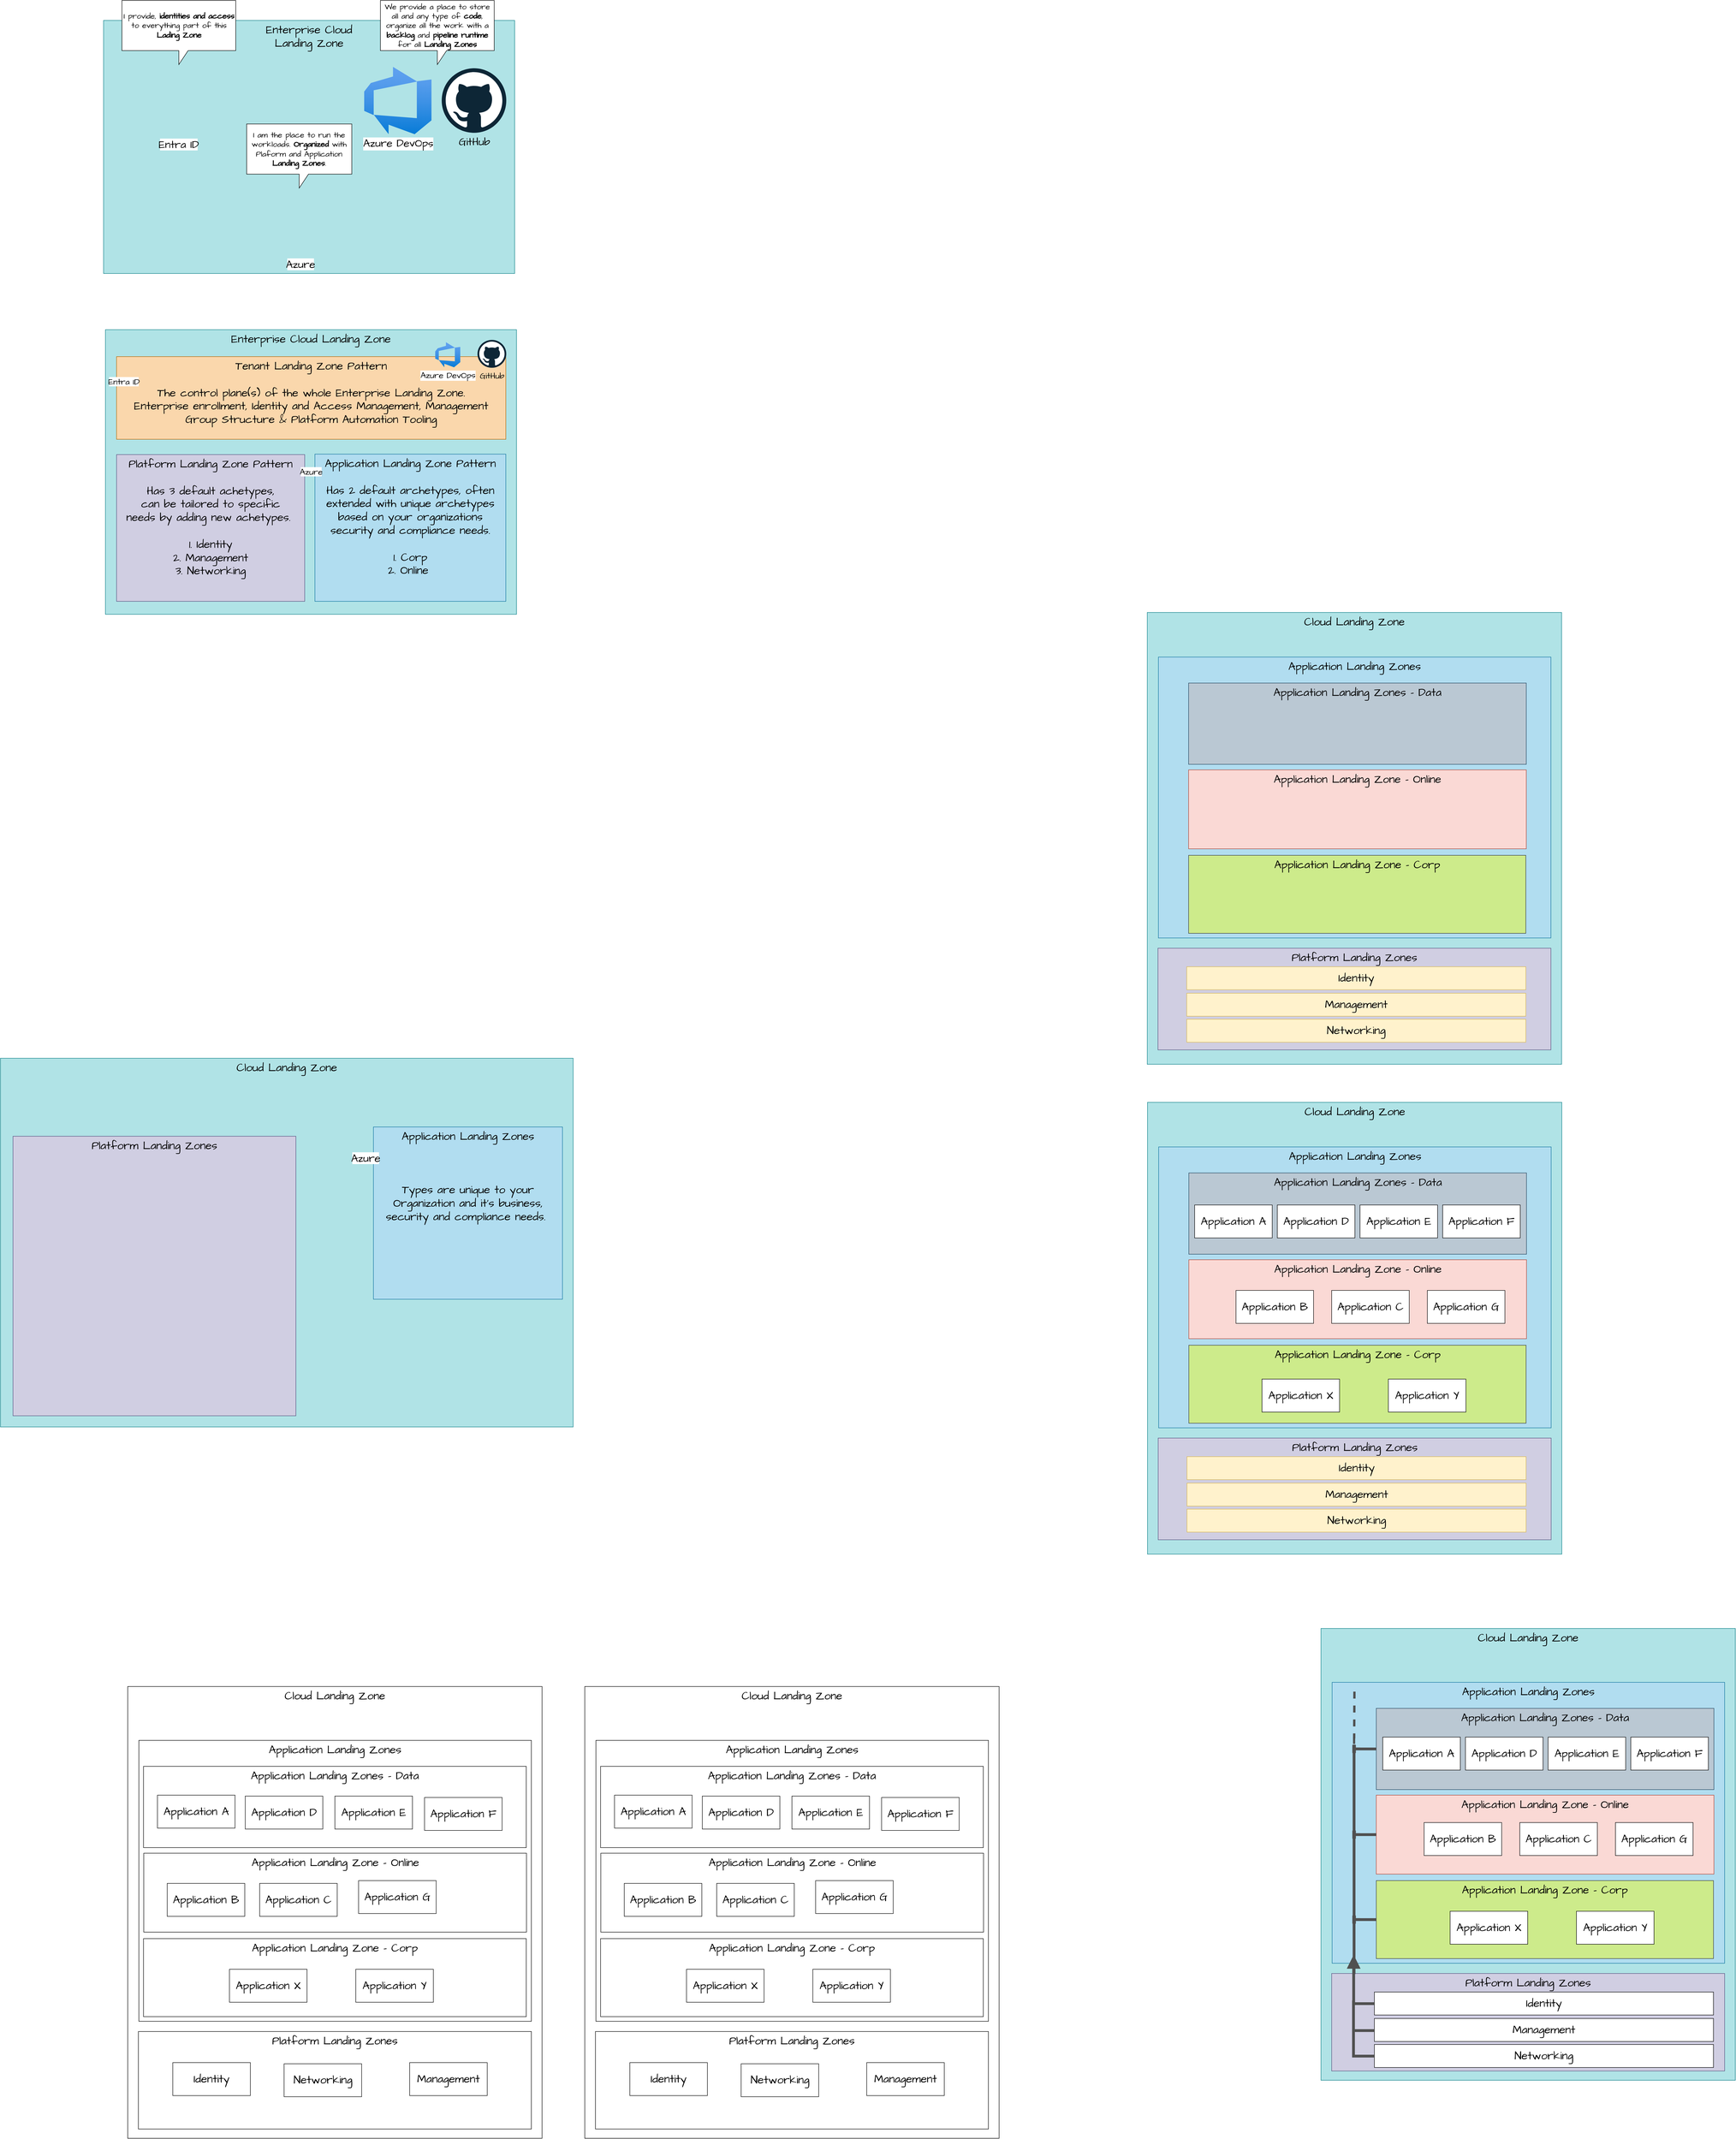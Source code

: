 <mxfile version="25.0.2">
  <diagram name="Page-1" id="07BDeaKay-RhWRJhK7al">
    <mxGraphModel dx="3326" dy="1735" grid="0" gridSize="10" guides="1" tooltips="1" connect="1" arrows="1" fold="1" page="0" pageScale="1" pageWidth="850" pageHeight="1100" math="0" shadow="0">
      <root>
        <mxCell id="0" />
        <mxCell id="1" parent="0" />
        <mxCell id="ZZ5o5wnqqSk5ztr6BBlJ-2" value="&lt;font style=&quot;font-size: 24px;&quot;&gt;Enterprise Cloud&lt;/font&gt;&lt;div&gt;&lt;font style=&quot;font-size: 24px;&quot;&gt;Landing Zone&lt;/font&gt;&lt;/div&gt;" style="rounded=0;whiteSpace=wrap;html=1;fontFamily=Architects Daughter;fontSource=https%3A%2F%2Ffonts.googleapis.com%2Fcss%3Ffamily%3DArchitects%2BDaughter;verticalAlign=top;fillColor=#b0e3e6;strokeColor=#0e8088;" parent="1" vertex="1">
          <mxGeometry x="-218" y="-181" width="885" height="545" as="geometry" />
        </mxCell>
        <mxCell id="ZZ5o5wnqqSk5ztr6BBlJ-4" value="Azure" style="shape=image;verticalLabelPosition=bottom;labelBackgroundColor=default;verticalAlign=top;aspect=fixed;imageAspect=0;image=https://swimburger.net/media/ppnn3pcl/azure.png;fontSize=23;fontFamily=Architects Daughter;fontSource=https%3A%2F%2Ffonts.googleapis.com%2Fcss%3Ffamily%3DArchitects%2BDaughter;" parent="1" vertex="1">
          <mxGeometry x="132" y="175.0" width="148.2" height="148.2" as="geometry" />
        </mxCell>
        <mxCell id="ZZ5o5wnqqSk5ztr6BBlJ-5" value="Entra ID" style="shape=image;verticalLabelPosition=bottom;labelBackgroundColor=default;verticalAlign=top;aspect=fixed;imageAspect=0;image=https://upload.wikimedia.org/wikipedia/commons/thumb/8/8c/Microsoft_Entra_ID_color_icon.svg/1200px-Microsoft_Entra_ID_color_icon.svg.png;fontSize=23;fontFamily=Architects Daughter;fontSource=https%3A%2F%2Ffonts.googleapis.com%2Fcss%3Ffamily%3DArchitects%2BDaughter;" parent="1" vertex="1">
          <mxGeometry x="-129" y="-81" width="146" height="146" as="geometry" />
        </mxCell>
        <mxCell id="ZZ5o5wnqqSk5ztr6BBlJ-6" value="&lt;font style=&quot;font-size: 23px;&quot;&gt;Azure DevOps&lt;/font&gt;" style="image;aspect=fixed;html=1;points=[];align=center;fontSize=12;image=img/lib/azure2/devops/Azure_DevOps.svg;fontFamily=Architects Daughter;fontSource=https%3A%2F%2Ffonts.googleapis.com%2Fcss%3Ffamily%3DArchitects%2BDaughter;" parent="1" vertex="1">
          <mxGeometry x="343" y="-81" width="145" height="145" as="geometry" />
        </mxCell>
        <mxCell id="ZZ5o5wnqqSk5ztr6BBlJ-7" value="&lt;font style=&quot;font-size: 23px;&quot;&gt;GitHub&lt;/font&gt;" style="dashed=0;outlineConnect=0;html=1;align=center;labelPosition=center;verticalLabelPosition=bottom;verticalAlign=top;shape=mxgraph.weblogos.github;fontFamily=Architects Daughter;fontSource=https%3A%2F%2Ffonts.googleapis.com%2Fcss%3Ffamily%3DArchitects%2BDaughter;" parent="1" vertex="1">
          <mxGeometry x="510" y="-78" width="139" height="139" as="geometry" />
        </mxCell>
        <mxCell id="ZZ5o5wnqqSk5ztr6BBlJ-8" value="&lt;font style=&quot;font-size: 17px;&quot;&gt;I am the place to run the workloads. &lt;b&gt;Organized &lt;/b&gt;with Plaform and Application &lt;b&gt;Landing Zones&lt;/b&gt;.&lt;/font&gt;" style="shape=callout;whiteSpace=wrap;html=1;perimeter=calloutPerimeter;fontFamily=Architects Daughter;fontSource=https%3A%2F%2Ffonts.googleapis.com%2Fcss%3Ffamily%3DArchitects%2BDaughter;" parent="1" vertex="1">
          <mxGeometry x="90" y="42" width="226.4" height="138" as="geometry" />
        </mxCell>
        <mxCell id="ZZ5o5wnqqSk5ztr6BBlJ-9" value="&lt;font style=&quot;font-size: 17px;&quot;&gt;We provide a place to store all and any type of &lt;b&gt;code&lt;/b&gt;, organize all the work with a &lt;b&gt;backlog &lt;/b&gt;and &lt;b&gt;pipeline runtime&lt;/b&gt; for all &lt;b&gt;Landing Zones&lt;/b&gt;&lt;/font&gt;" style="shape=callout;whiteSpace=wrap;html=1;perimeter=calloutPerimeter;fontFamily=Architects Daughter;fontSource=https%3A%2F%2Ffonts.googleapis.com%2Fcss%3Ffamily%3DArchitects%2BDaughter;" parent="1" vertex="1">
          <mxGeometry x="378" y="-224" width="245" height="138" as="geometry" />
        </mxCell>
        <mxCell id="ZZ5o5wnqqSk5ztr6BBlJ-10" value="&lt;font style=&quot;font-size: 17px;&quot;&gt;I provide, &lt;b&gt;identities and access&lt;/b&gt; to everything part of this &lt;b&gt;Lading Zone&lt;/b&gt;&lt;/font&gt;" style="shape=callout;whiteSpace=wrap;html=1;perimeter=calloutPerimeter;fontFamily=Architects Daughter;fontSource=https%3A%2F%2Ffonts.googleapis.com%2Fcss%3Ffamily%3DArchitects%2BDaughter;" parent="1" vertex="1">
          <mxGeometry x="-178.5" y="-224" width="245" height="138" as="geometry" />
        </mxCell>
        <mxCell id="ZZ5o5wnqqSk5ztr6BBlJ-11" value="&lt;font style=&quot;font-size: 24px;&quot;&gt;Enterprise Cloud&amp;nbsp;&lt;/font&gt;&lt;span style=&quot;font-size: 24px; background-color: initial;&quot;&gt;Landing Zone&lt;/span&gt;" style="rounded=0;whiteSpace=wrap;html=1;fontFamily=Architects Daughter;fontSource=https%3A%2F%2Ffonts.googleapis.com%2Fcss%3Ffamily%3DArchitects%2BDaughter;verticalAlign=top;fillColor=#b0e3e6;strokeColor=#0e8088;" parent="1" vertex="1">
          <mxGeometry x="-214" y="485" width="885" height="613" as="geometry" />
        </mxCell>
        <mxCell id="ZZ5o5wnqqSk5ztr6BBlJ-19" value="&lt;font style=&quot;font-size: 24px;&quot;&gt;Platform Landing Zone Pattern&lt;br&gt;&lt;/font&gt;&lt;div&gt;&lt;font style=&quot;font-size: 24px;&quot;&gt;&lt;br&gt;&lt;/font&gt;&lt;/div&gt;&lt;div&gt;&lt;font style=&quot;font-size: 24px;&quot;&gt;Has 3 default achetypes,&lt;/font&gt;&lt;/div&gt;&lt;div&gt;&lt;font style=&quot;font-size: 24px;&quot;&gt;can be tailored&amp;nbsp;&lt;/font&gt;&lt;font style=&quot;background-color: initial; font-size: 24px;&quot;&gt;to&amp;nbsp;&lt;/font&gt;&lt;span style=&quot;background-color: initial; font-size: 24px;&quot;&gt;specific needs&amp;nbsp;&lt;/span&gt;&lt;span style=&quot;font-size: 24px; background-color: initial;&quot;&gt;by adding new&amp;nbsp;&lt;/span&gt;&lt;span style=&quot;font-size: 24px; background-color: initial;&quot;&gt;achetypes&lt;/span&gt;&lt;span style=&quot;background-color: initial; font-size: 24px;&quot;&gt;.&amp;nbsp;&lt;/span&gt;&lt;/div&gt;&lt;div&gt;&lt;font style=&quot;font-size: 24px;&quot;&gt;&lt;br&gt;&lt;/font&gt;&lt;/div&gt;&lt;div&gt;&lt;span style=&quot;background-color: initial; font-size: 24px; text-align: left;&quot;&gt;1. Identity&lt;/span&gt;&lt;/div&gt;&lt;div&gt;&lt;span style=&quot;background-color: initial; font-size: 24px; text-align: left;&quot;&gt;2. Management&lt;/span&gt;&lt;/div&gt;&lt;div&gt;&lt;span style=&quot;background-color: initial; font-size: 24px; text-align: left;&quot;&gt;3. Networking&lt;/span&gt;&lt;/div&gt;" style="rounded=0;whiteSpace=wrap;html=1;fontFamily=Architects Daughter;fontSource=https%3A%2F%2Ffonts.googleapis.com%2Fcss%3Ffamily%3DArchitects%2BDaughter;verticalAlign=top;fillColor=#d0cee2;strokeColor=#56517e;" parent="1" vertex="1">
          <mxGeometry x="-190" y="754" width="405" height="316" as="geometry" />
        </mxCell>
        <mxCell id="ZZ5o5wnqqSk5ztr6BBlJ-20" value="&lt;font style=&quot;font-size: 24px;&quot;&gt;Application Landing Zone Pattern&lt;br&gt;&lt;br&gt;Has 2 default archetypes, often extended with unique archetypes based on&amp;nbsp;your organizations security and compliance needs.&lt;/font&gt;&lt;div&gt;&lt;font style=&quot;font-size: 24px;&quot;&gt;&lt;br&gt;&lt;/font&gt;&lt;/div&gt;&lt;div&gt;&lt;font style=&quot;font-size: 24px;&quot;&gt;1. Corp&lt;/font&gt;&lt;/div&gt;&lt;div&gt;&lt;font style=&quot;font-size: 24px;&quot;&gt;2. Online&amp;nbsp;&lt;/font&gt;&lt;/div&gt;" style="rounded=0;whiteSpace=wrap;html=1;fontFamily=Architects Daughter;fontSource=https%3A%2F%2Ffonts.googleapis.com%2Fcss%3Ffamily%3DArchitects%2BDaughter;verticalAlign=top;fillColor=#b1ddf0;strokeColor=#10739e;" parent="1" vertex="1">
          <mxGeometry x="237" y="753" width="411" height="317" as="geometry" />
        </mxCell>
        <mxCell id="ZZ5o5wnqqSk5ztr6BBlJ-22" value="&lt;font style=&quot;font-size: 24px;&quot;&gt;Cloud Landing Zone&lt;/font&gt;" style="rounded=0;whiteSpace=wrap;html=1;fontFamily=Architects Daughter;fontSource=https%3A%2F%2Ffonts.googleapis.com%2Fcss%3Ffamily%3DArchitects%2BDaughter;verticalAlign=top;fillColor=#b0e3e6;strokeColor=#0e8088;" parent="1" vertex="1">
          <mxGeometry x="2029" y="1094" width="892" height="973" as="geometry" />
        </mxCell>
        <mxCell id="ZZ5o5wnqqSk5ztr6BBlJ-23" value="&lt;font style=&quot;font-size: 24px;&quot;&gt;Platform Landing Zones&lt;br&gt;&lt;br&gt;&lt;/font&gt;&lt;div&gt;&lt;font style=&quot;font-size: 24px;&quot;&gt;&lt;br&gt;&lt;/font&gt;&lt;/div&gt;&lt;div&gt;&lt;br&gt;&lt;/div&gt;" style="rounded=0;whiteSpace=wrap;html=1;fontFamily=Architects Daughter;fontSource=https%3A%2F%2Ffonts.googleapis.com%2Fcss%3Ffamily%3DArchitects%2BDaughter;verticalAlign=top;fillColor=#d0cee2;strokeColor=#56517e;" parent="1" vertex="1">
          <mxGeometry x="2052" y="1817" width="846" height="219" as="geometry" />
        </mxCell>
        <mxCell id="ZZ5o5wnqqSk5ztr6BBlJ-24" value="&lt;font style=&quot;font-size: 24px;&quot;&gt;Application Landing Zones&lt;br&gt;&lt;br&gt;&amp;nbsp;&lt;/font&gt;" style="rounded=0;whiteSpace=wrap;html=1;fontFamily=Architects Daughter;fontSource=https%3A%2F%2Ffonts.googleapis.com%2Fcss%3Ffamily%3DArchitects%2BDaughter;verticalAlign=top;fillColor=#b1ddf0;strokeColor=#10739e;" parent="1" vertex="1">
          <mxGeometry x="2053" y="1190" width="845" height="605" as="geometry" />
        </mxCell>
        <mxCell id="ZZ5o5wnqqSk5ztr6BBlJ-29" value="&lt;font style=&quot;font-size: 24px;&quot;&gt;Identity&lt;/font&gt;" style="rounded=0;whiteSpace=wrap;html=1;fontFamily=Architects Daughter;fontSource=https%3A%2F%2Ffonts.googleapis.com%2Fcss%3Ffamily%3DArchitects%2BDaughter;fillColor=#fff2cc;strokeColor=#d6b656;" parent="1" vertex="1">
          <mxGeometry x="2114" y="1857" width="730" height="49.5" as="geometry" />
        </mxCell>
        <mxCell id="ZZ5o5wnqqSk5ztr6BBlJ-34" value="&lt;font style=&quot;font-size: 24px;&quot;&gt;Application Landing Zones - Data&lt;br&gt;&lt;/font&gt;" style="rounded=0;whiteSpace=wrap;html=1;fontFamily=Architects Daughter;fontSource=https%3A%2F%2Ffonts.googleapis.com%2Fcss%3Ffamily%3DArchitects%2BDaughter;verticalAlign=top;fillColor=#bac8d3;strokeColor=#23445d;" parent="1" vertex="1">
          <mxGeometry x="2118" y="1246" width="727" height="175" as="geometry" />
        </mxCell>
        <mxCell id="ZZ5o5wnqqSk5ztr6BBlJ-35" value="&lt;font style=&quot;font-size: 24px;&quot;&gt;Application Landing Zone - Online&lt;br&gt;&lt;/font&gt;" style="rounded=0;whiteSpace=wrap;html=1;fontFamily=Architects Daughter;fontSource=https%3A%2F%2Ffonts.googleapis.com%2Fcss%3Ffamily%3DArchitects%2BDaughter;verticalAlign=top;fillColor=#fad9d5;strokeColor=#ae4132;" parent="1" vertex="1">
          <mxGeometry x="2118" y="1433" width="727" height="170" as="geometry" />
        </mxCell>
        <mxCell id="ZZ5o5wnqqSk5ztr6BBlJ-36" value="&lt;font style=&quot;font-size: 24px;&quot;&gt;Application Landing Zone - Corp&lt;br&gt;&lt;/font&gt;" style="rounded=0;whiteSpace=wrap;html=1;fontFamily=Architects Daughter;fontSource=https%3A%2F%2Ffonts.googleapis.com%2Fcss%3Ffamily%3DArchitects%2BDaughter;verticalAlign=top;fillColor=#cdeb8b;strokeColor=#36393d;" parent="1" vertex="1">
          <mxGeometry x="2118" y="1617" width="726" height="168" as="geometry" />
        </mxCell>
        <mxCell id="ZZ5o5wnqqSk5ztr6BBlJ-43" value="&lt;font style=&quot;font-size: 24px;&quot;&gt;Cloud Landing Zone&lt;/font&gt;" style="rounded=0;whiteSpace=wrap;html=1;fontFamily=Architects Daughter;fontSource=https%3A%2F%2Ffonts.googleapis.com%2Fcss%3Ffamily%3DArchitects%2BDaughter;verticalAlign=top;" parent="1" vertex="1">
          <mxGeometry x="818" y="3407" width="892" height="973" as="geometry" />
        </mxCell>
        <mxCell id="ZZ5o5wnqqSk5ztr6BBlJ-44" value="&lt;font style=&quot;font-size: 24px;&quot;&gt;Platform Landing Zones&lt;br&gt;&lt;br&gt;&lt;/font&gt;&lt;div&gt;&lt;font style=&quot;font-size: 24px;&quot;&gt;&lt;br&gt;&lt;/font&gt;&lt;/div&gt;&lt;div&gt;&lt;br&gt;&lt;/div&gt;" style="rounded=0;whiteSpace=wrap;html=1;fontFamily=Architects Daughter;fontSource=https%3A%2F%2Ffonts.googleapis.com%2Fcss%3Ffamily%3DArchitects%2BDaughter;verticalAlign=top;" parent="1" vertex="1">
          <mxGeometry x="841" y="4150" width="846" height="210" as="geometry" />
        </mxCell>
        <mxCell id="ZZ5o5wnqqSk5ztr6BBlJ-45" value="&lt;font style=&quot;font-size: 24px;&quot;&gt;Application Landing Zones&lt;br&gt;&lt;br&gt;&amp;nbsp;&lt;/font&gt;" style="rounded=0;whiteSpace=wrap;html=1;fontFamily=Architects Daughter;fontSource=https%3A%2F%2Ffonts.googleapis.com%2Fcss%3Ffamily%3DArchitects%2BDaughter;verticalAlign=top;" parent="1" vertex="1">
          <mxGeometry x="842" y="3523" width="845" height="605" as="geometry" />
        </mxCell>
        <mxCell id="ZZ5o5wnqqSk5ztr6BBlJ-46" value="&lt;font style=&quot;font-size: 24px;&quot;&gt;Management&lt;/font&gt;" style="rounded=0;whiteSpace=wrap;html=1;fontFamily=Architects Daughter;fontSource=https%3A%2F%2Ffonts.googleapis.com%2Fcss%3Ffamily%3DArchitects%2BDaughter;" parent="1" vertex="1">
          <mxGeometry x="1425" y="4217" width="167" height="71" as="geometry" />
        </mxCell>
        <mxCell id="ZZ5o5wnqqSk5ztr6BBlJ-47" value="&lt;font style=&quot;font-size: 24px;&quot;&gt;Identity&lt;/font&gt;" style="rounded=0;whiteSpace=wrap;html=1;fontFamily=Architects Daughter;fontSource=https%3A%2F%2Ffonts.googleapis.com%2Fcss%3Ffamily%3DArchitects%2BDaughter;" parent="1" vertex="1">
          <mxGeometry x="915" y="4217" width="167" height="71" as="geometry" />
        </mxCell>
        <mxCell id="ZZ5o5wnqqSk5ztr6BBlJ-48" value="&lt;font style=&quot;font-size: 24px;&quot;&gt;Networking&lt;/font&gt;" style="rounded=0;whiteSpace=wrap;html=1;fontFamily=Architects Daughter;fontSource=https%3A%2F%2Ffonts.googleapis.com%2Fcss%3Ffamily%3DArchitects%2BDaughter;" parent="1" vertex="1">
          <mxGeometry x="1154.6" y="4219.5" width="167" height="71" as="geometry" />
        </mxCell>
        <mxCell id="ZZ5o5wnqqSk5ztr6BBlJ-49" value="&lt;font style=&quot;font-size: 24px;&quot;&gt;Application Landing Zones - Data&lt;br&gt;&lt;/font&gt;" style="rounded=0;whiteSpace=wrap;html=1;fontFamily=Architects Daughter;fontSource=https%3A%2F%2Ffonts.googleapis.com%2Fcss%3Ffamily%3DArchitects%2BDaughter;verticalAlign=top;" parent="1" vertex="1">
          <mxGeometry x="852" y="3579" width="824" height="175" as="geometry" />
        </mxCell>
        <mxCell id="ZZ5o5wnqqSk5ztr6BBlJ-50" value="&lt;font style=&quot;font-size: 24px;&quot;&gt;Application Landing Zone - Online&lt;br&gt;&lt;/font&gt;" style="rounded=0;whiteSpace=wrap;html=1;fontFamily=Architects Daughter;fontSource=https%3A%2F%2Ffonts.googleapis.com%2Fcss%3Ffamily%3DArchitects%2BDaughter;verticalAlign=top;" parent="1" vertex="1">
          <mxGeometry x="852.5" y="3766" width="824" height="170" as="geometry" />
        </mxCell>
        <mxCell id="ZZ5o5wnqqSk5ztr6BBlJ-51" value="&lt;font style=&quot;font-size: 24px;&quot;&gt;Application Landing Zone - Corp&lt;br&gt;&lt;/font&gt;" style="rounded=0;whiteSpace=wrap;html=1;fontFamily=Architects Daughter;fontSource=https%3A%2F%2Ffonts.googleapis.com%2Fcss%3Ffamily%3DArchitects%2BDaughter;verticalAlign=top;" parent="1" vertex="1">
          <mxGeometry x="852" y="3950" width="824" height="168" as="geometry" />
        </mxCell>
        <mxCell id="ZZ5o5wnqqSk5ztr6BBlJ-52" value="&lt;font style=&quot;font-size: 24px;&quot;&gt;Application A&lt;/font&gt;" style="rounded=0;whiteSpace=wrap;html=1;fontFamily=Architects Daughter;fontSource=https%3A%2F%2Ffonts.googleapis.com%2Fcss%3Ffamily%3DArchitects%2BDaughter;" parent="1" vertex="1">
          <mxGeometry x="882" y="3641" width="167" height="71" as="geometry" />
        </mxCell>
        <mxCell id="ZZ5o5wnqqSk5ztr6BBlJ-53" value="&lt;font style=&quot;font-size: 24px;&quot;&gt;Application B&lt;/font&gt;" style="rounded=0;whiteSpace=wrap;html=1;fontFamily=Architects Daughter;fontSource=https%3A%2F%2Ffonts.googleapis.com%2Fcss%3Ffamily%3DArchitects%2BDaughter;" parent="1" vertex="1">
          <mxGeometry x="903" y="3831" width="167" height="71" as="geometry" />
        </mxCell>
        <mxCell id="ZZ5o5wnqqSk5ztr6BBlJ-54" value="&lt;font style=&quot;font-size: 24px;&quot;&gt;Application C&lt;/font&gt;" style="rounded=0;whiteSpace=wrap;html=1;fontFamily=Architects Daughter;fontSource=https%3A%2F%2Ffonts.googleapis.com%2Fcss%3Ffamily%3DArchitects%2BDaughter;" parent="1" vertex="1">
          <mxGeometry x="1102" y="3831" width="167" height="71" as="geometry" />
        </mxCell>
        <mxCell id="ZZ5o5wnqqSk5ztr6BBlJ-55" value="&lt;font style=&quot;font-size: 24px;&quot;&gt;Application D&lt;/font&gt;" style="rounded=0;whiteSpace=wrap;html=1;fontFamily=Architects Daughter;fontSource=https%3A%2F%2Ffonts.googleapis.com%2Fcss%3Ffamily%3DArchitects%2BDaughter;" parent="1" vertex="1">
          <mxGeometry x="1071" y="3643" width="167" height="71" as="geometry" />
        </mxCell>
        <mxCell id="ZZ5o5wnqqSk5ztr6BBlJ-56" value="&lt;font style=&quot;font-size: 24px;&quot;&gt;Application X&lt;/font&gt;" style="rounded=0;whiteSpace=wrap;html=1;fontFamily=Architects Daughter;fontSource=https%3A%2F%2Ffonts.googleapis.com%2Fcss%3Ffamily%3DArchitects%2BDaughter;" parent="1" vertex="1">
          <mxGeometry x="1037" y="4016" width="167" height="71" as="geometry" />
        </mxCell>
        <mxCell id="ZZ5o5wnqqSk5ztr6BBlJ-57" value="&lt;font style=&quot;font-size: 24px;&quot;&gt;Application Y&lt;/font&gt;" style="rounded=0;whiteSpace=wrap;html=1;fontFamily=Architects Daughter;fontSource=https%3A%2F%2Ffonts.googleapis.com%2Fcss%3Ffamily%3DArchitects%2BDaughter;" parent="1" vertex="1">
          <mxGeometry x="1309" y="4016" width="167" height="71" as="geometry" />
        </mxCell>
        <mxCell id="ZZ5o5wnqqSk5ztr6BBlJ-58" value="&lt;font style=&quot;font-size: 24px;&quot;&gt;Application E&lt;/font&gt;" style="rounded=0;whiteSpace=wrap;html=1;fontFamily=Architects Daughter;fontSource=https%3A%2F%2Ffonts.googleapis.com%2Fcss%3Ffamily%3DArchitects%2BDaughter;" parent="1" vertex="1">
          <mxGeometry x="1264" y="3643" width="167" height="71" as="geometry" />
        </mxCell>
        <mxCell id="ZZ5o5wnqqSk5ztr6BBlJ-59" value="&lt;font style=&quot;font-size: 24px;&quot;&gt;Application F&lt;/font&gt;" style="rounded=0;whiteSpace=wrap;html=1;fontFamily=Architects Daughter;fontSource=https%3A%2F%2Ffonts.googleapis.com%2Fcss%3Ffamily%3DArchitects%2BDaughter;" parent="1" vertex="1">
          <mxGeometry x="1457" y="3646" width="167" height="71" as="geometry" />
        </mxCell>
        <mxCell id="ZZ5o5wnqqSk5ztr6BBlJ-60" value="&lt;font style=&quot;font-size: 24px;&quot;&gt;Application G&lt;/font&gt;" style="rounded=0;whiteSpace=wrap;html=1;fontFamily=Architects Daughter;fontSource=https%3A%2F%2Ffonts.googleapis.com%2Fcss%3Ffamily%3DArchitects%2BDaughter;" parent="1" vertex="1">
          <mxGeometry x="1315" y="3825" width="167" height="71" as="geometry" />
        </mxCell>
        <mxCell id="ZZ5o5wnqqSk5ztr6BBlJ-61" value="&lt;font style=&quot;font-size: 24px;&quot;&gt;Cloud Landing Zone&lt;/font&gt;" style="rounded=0;whiteSpace=wrap;html=1;fontFamily=Architects Daughter;fontSource=https%3A%2F%2Ffonts.googleapis.com%2Fcss%3Ffamily%3DArchitects%2BDaughter;verticalAlign=top;" parent="1" vertex="1">
          <mxGeometry x="-166" y="3407" width="892" height="973" as="geometry" />
        </mxCell>
        <mxCell id="ZZ5o5wnqqSk5ztr6BBlJ-62" value="&lt;font style=&quot;font-size: 24px;&quot;&gt;Platform Landing Zones&lt;br&gt;&lt;br&gt;&lt;/font&gt;&lt;div&gt;&lt;font style=&quot;font-size: 24px;&quot;&gt;&lt;br&gt;&lt;/font&gt;&lt;/div&gt;&lt;div&gt;&lt;br&gt;&lt;/div&gt;" style="rounded=0;whiteSpace=wrap;html=1;fontFamily=Architects Daughter;fontSource=https%3A%2F%2Ffonts.googleapis.com%2Fcss%3Ffamily%3DArchitects%2BDaughter;verticalAlign=top;" parent="1" vertex="1">
          <mxGeometry x="-143" y="4150" width="846" height="210" as="geometry" />
        </mxCell>
        <mxCell id="ZZ5o5wnqqSk5ztr6BBlJ-63" value="&lt;font style=&quot;font-size: 24px;&quot;&gt;Application Landing Zones&lt;br&gt;&lt;br&gt;&amp;nbsp;&lt;/font&gt;" style="rounded=0;whiteSpace=wrap;html=1;fontFamily=Architects Daughter;fontSource=https%3A%2F%2Ffonts.googleapis.com%2Fcss%3Ffamily%3DArchitects%2BDaughter;verticalAlign=top;" parent="1" vertex="1">
          <mxGeometry x="-142" y="3523" width="845" height="605" as="geometry" />
        </mxCell>
        <mxCell id="ZZ5o5wnqqSk5ztr6BBlJ-64" value="&lt;font style=&quot;font-size: 24px;&quot;&gt;Management&lt;/font&gt;" style="rounded=0;whiteSpace=wrap;html=1;fontFamily=Architects Daughter;fontSource=https%3A%2F%2Ffonts.googleapis.com%2Fcss%3Ffamily%3DArchitects%2BDaughter;" parent="1" vertex="1">
          <mxGeometry x="441" y="4217" width="167" height="71" as="geometry" />
        </mxCell>
        <mxCell id="ZZ5o5wnqqSk5ztr6BBlJ-65" value="&lt;font style=&quot;font-size: 24px;&quot;&gt;Identity&lt;/font&gt;" style="rounded=0;whiteSpace=wrap;html=1;fontFamily=Architects Daughter;fontSource=https%3A%2F%2Ffonts.googleapis.com%2Fcss%3Ffamily%3DArchitects%2BDaughter;" parent="1" vertex="1">
          <mxGeometry x="-69" y="4217" width="167" height="71" as="geometry" />
        </mxCell>
        <mxCell id="ZZ5o5wnqqSk5ztr6BBlJ-66" value="&lt;font style=&quot;font-size: 24px;&quot;&gt;Networking&lt;/font&gt;" style="rounded=0;whiteSpace=wrap;html=1;fontFamily=Architects Daughter;fontSource=https%3A%2F%2Ffonts.googleapis.com%2Fcss%3Ffamily%3DArchitects%2BDaughter;" parent="1" vertex="1">
          <mxGeometry x="170.6" y="4219.5" width="167" height="71" as="geometry" />
        </mxCell>
        <mxCell id="ZZ5o5wnqqSk5ztr6BBlJ-67" value="&lt;font style=&quot;font-size: 24px;&quot;&gt;Application Landing Zones - Data&lt;br&gt;&lt;/font&gt;" style="rounded=0;whiteSpace=wrap;html=1;fontFamily=Architects Daughter;fontSource=https%3A%2F%2Ffonts.googleapis.com%2Fcss%3Ffamily%3DArchitects%2BDaughter;verticalAlign=top;" parent="1" vertex="1">
          <mxGeometry x="-132" y="3579" width="824" height="175" as="geometry" />
        </mxCell>
        <mxCell id="ZZ5o5wnqqSk5ztr6BBlJ-68" value="&lt;font style=&quot;font-size: 24px;&quot;&gt;Application Landing Zone - Online&lt;br&gt;&lt;/font&gt;" style="rounded=0;whiteSpace=wrap;html=1;fontFamily=Architects Daughter;fontSource=https%3A%2F%2Ffonts.googleapis.com%2Fcss%3Ffamily%3DArchitects%2BDaughter;verticalAlign=top;" parent="1" vertex="1">
          <mxGeometry x="-131.5" y="3766" width="824" height="170" as="geometry" />
        </mxCell>
        <mxCell id="ZZ5o5wnqqSk5ztr6BBlJ-69" value="&lt;font style=&quot;font-size: 24px;&quot;&gt;Application Landing Zone - Corp&lt;br&gt;&lt;/font&gt;" style="rounded=0;whiteSpace=wrap;html=1;fontFamily=Architects Daughter;fontSource=https%3A%2F%2Ffonts.googleapis.com%2Fcss%3Ffamily%3DArchitects%2BDaughter;verticalAlign=top;" parent="1" vertex="1">
          <mxGeometry x="-132" y="3950" width="824" height="168" as="geometry" />
        </mxCell>
        <mxCell id="ZZ5o5wnqqSk5ztr6BBlJ-70" value="&lt;font style=&quot;font-size: 24px;&quot;&gt;Application A&lt;/font&gt;" style="rounded=0;whiteSpace=wrap;html=1;fontFamily=Architects Daughter;fontSource=https%3A%2F%2Ffonts.googleapis.com%2Fcss%3Ffamily%3DArchitects%2BDaughter;" parent="1" vertex="1">
          <mxGeometry x="-102" y="3641" width="167" height="71" as="geometry" />
        </mxCell>
        <mxCell id="ZZ5o5wnqqSk5ztr6BBlJ-71" value="&lt;font style=&quot;font-size: 24px;&quot;&gt;Application B&lt;/font&gt;" style="rounded=0;whiteSpace=wrap;html=1;fontFamily=Architects Daughter;fontSource=https%3A%2F%2Ffonts.googleapis.com%2Fcss%3Ffamily%3DArchitects%2BDaughter;" parent="1" vertex="1">
          <mxGeometry x="-81" y="3831" width="167" height="71" as="geometry" />
        </mxCell>
        <mxCell id="ZZ5o5wnqqSk5ztr6BBlJ-72" value="&lt;font style=&quot;font-size: 24px;&quot;&gt;Application C&lt;/font&gt;" style="rounded=0;whiteSpace=wrap;html=1;fontFamily=Architects Daughter;fontSource=https%3A%2F%2Ffonts.googleapis.com%2Fcss%3Ffamily%3DArchitects%2BDaughter;" parent="1" vertex="1">
          <mxGeometry x="118.0" y="3831" width="167" height="71" as="geometry" />
        </mxCell>
        <mxCell id="ZZ5o5wnqqSk5ztr6BBlJ-73" value="&lt;font style=&quot;font-size: 24px;&quot;&gt;Application D&lt;/font&gt;" style="rounded=0;whiteSpace=wrap;html=1;fontFamily=Architects Daughter;fontSource=https%3A%2F%2Ffonts.googleapis.com%2Fcss%3Ffamily%3DArchitects%2BDaughter;" parent="1" vertex="1">
          <mxGeometry x="87.0" y="3643" width="167" height="71" as="geometry" />
        </mxCell>
        <mxCell id="ZZ5o5wnqqSk5ztr6BBlJ-74" value="&lt;font style=&quot;font-size: 24px;&quot;&gt;Application X&lt;/font&gt;" style="rounded=0;whiteSpace=wrap;html=1;fontFamily=Architects Daughter;fontSource=https%3A%2F%2Ffonts.googleapis.com%2Fcss%3Ffamily%3DArchitects%2BDaughter;" parent="1" vertex="1">
          <mxGeometry x="53.0" y="4016" width="167" height="71" as="geometry" />
        </mxCell>
        <mxCell id="ZZ5o5wnqqSk5ztr6BBlJ-75" value="&lt;font style=&quot;font-size: 24px;&quot;&gt;Application Y&lt;/font&gt;" style="rounded=0;whiteSpace=wrap;html=1;fontFamily=Architects Daughter;fontSource=https%3A%2F%2Ffonts.googleapis.com%2Fcss%3Ffamily%3DArchitects%2BDaughter;" parent="1" vertex="1">
          <mxGeometry x="325.0" y="4016" width="167" height="71" as="geometry" />
        </mxCell>
        <mxCell id="ZZ5o5wnqqSk5ztr6BBlJ-76" value="&lt;font style=&quot;font-size: 24px;&quot;&gt;Application E&lt;/font&gt;" style="rounded=0;whiteSpace=wrap;html=1;fontFamily=Architects Daughter;fontSource=https%3A%2F%2Ffonts.googleapis.com%2Fcss%3Ffamily%3DArchitects%2BDaughter;" parent="1" vertex="1">
          <mxGeometry x="280.0" y="3643" width="167" height="71" as="geometry" />
        </mxCell>
        <mxCell id="ZZ5o5wnqqSk5ztr6BBlJ-77" value="&lt;font style=&quot;font-size: 24px;&quot;&gt;Application F&lt;/font&gt;" style="rounded=0;whiteSpace=wrap;html=1;fontFamily=Architects Daughter;fontSource=https%3A%2F%2Ffonts.googleapis.com%2Fcss%3Ffamily%3DArchitects%2BDaughter;" parent="1" vertex="1">
          <mxGeometry x="473.0" y="3646" width="167" height="71" as="geometry" />
        </mxCell>
        <mxCell id="ZZ5o5wnqqSk5ztr6BBlJ-78" value="&lt;font style=&quot;font-size: 24px;&quot;&gt;Application G&lt;/font&gt;" style="rounded=0;whiteSpace=wrap;html=1;fontFamily=Architects Daughter;fontSource=https%3A%2F%2Ffonts.googleapis.com%2Fcss%3Ffamily%3DArchitects%2BDaughter;" parent="1" vertex="1">
          <mxGeometry x="331.0" y="3825" width="167" height="71" as="geometry" />
        </mxCell>
        <mxCell id="ZZ5o5wnqqSk5ztr6BBlJ-82" value="&lt;span style=&quot;font-size: 24px;&quot;&gt;Management&lt;/span&gt;" style="rounded=0;whiteSpace=wrap;html=1;fontFamily=Architects Daughter;fontSource=https%3A%2F%2Ffonts.googleapis.com%2Fcss%3Ffamily%3DArchitects%2BDaughter;fillColor=#fff2cc;strokeColor=#d6b656;" parent="1" vertex="1">
          <mxGeometry x="2114" y="1914" width="730" height="49.5" as="geometry" />
        </mxCell>
        <mxCell id="ZZ5o5wnqqSk5ztr6BBlJ-83" value="&lt;font style=&quot;font-size: 24px;&quot;&gt;Networking&lt;/font&gt;" style="rounded=0;whiteSpace=wrap;html=1;fontFamily=Architects Daughter;fontSource=https%3A%2F%2Ffonts.googleapis.com%2Fcss%3Ffamily%3DArchitects%2BDaughter;fillColor=#fff2cc;strokeColor=#d6b656;" parent="1" vertex="1">
          <mxGeometry x="2114" y="1970" width="730" height="49.5" as="geometry" />
        </mxCell>
        <mxCell id="ZZ5o5wnqqSk5ztr6BBlJ-165" value="&lt;font style=&quot;font-size: 24px;&quot;&gt;Cloud Landing Zone&lt;/font&gt;" style="rounded=0;whiteSpace=wrap;html=1;fontFamily=Architects Daughter;fontSource=https%3A%2F%2Ffonts.googleapis.com%2Fcss%3Ffamily%3DArchitects%2BDaughter;verticalAlign=top;fillColor=#b0e3e6;strokeColor=#0e8088;" parent="1" vertex="1">
          <mxGeometry x="2403" y="3282" width="892" height="973" as="geometry" />
        </mxCell>
        <mxCell id="ZZ5o5wnqqSk5ztr6BBlJ-166" value="&lt;font style=&quot;font-size: 24px;&quot;&gt;Platform Landing Zones&lt;br&gt;&lt;br&gt;&lt;/font&gt;&lt;div&gt;&lt;font style=&quot;font-size: 24px;&quot;&gt;&lt;br&gt;&lt;/font&gt;&lt;/div&gt;&lt;div&gt;&lt;br&gt;&lt;/div&gt;" style="rounded=0;whiteSpace=wrap;html=1;fontFamily=Architects Daughter;fontSource=https%3A%2F%2Ffonts.googleapis.com%2Fcss%3Ffamily%3DArchitects%2BDaughter;verticalAlign=top;fillColor=#d0cee2;strokeColor=#56517e;" parent="1" vertex="1">
          <mxGeometry x="2426" y="4025" width="846" height="210" as="geometry" />
        </mxCell>
        <mxCell id="ZZ5o5wnqqSk5ztr6BBlJ-167" value="&lt;font style=&quot;font-size: 24px;&quot;&gt;Application Landing Zones&lt;br&gt;&lt;br&gt;&amp;nbsp;&lt;/font&gt;" style="rounded=0;whiteSpace=wrap;html=1;fontFamily=Architects Daughter;fontSource=https%3A%2F%2Ffonts.googleapis.com%2Fcss%3Ffamily%3DArchitects%2BDaughter;verticalAlign=top;fillColor=#b1ddf0;strokeColor=#10739e;" parent="1" vertex="1">
          <mxGeometry x="2427" y="3398" width="845" height="605" as="geometry" />
        </mxCell>
        <mxCell id="ZZ5o5wnqqSk5ztr6BBlJ-168" value="&lt;font style=&quot;font-size: 24px;&quot;&gt;Identity&lt;/font&gt;" style="rounded=0;whiteSpace=wrap;html=1;fontFamily=Architects Daughter;fontSource=https%3A%2F%2Ffonts.googleapis.com%2Fcss%3Ffamily%3DArchitects%2BDaughter;" parent="1" vertex="1">
          <mxGeometry x="2518" y="4065" width="730" height="49.5" as="geometry" />
        </mxCell>
        <mxCell id="ZZ5o5wnqqSk5ztr6BBlJ-169" value="&lt;font style=&quot;font-size: 24px;&quot;&gt;Application Landing Zones - Data&lt;br&gt;&lt;/font&gt;" style="rounded=0;whiteSpace=wrap;html=1;fontFamily=Architects Daughter;fontSource=https%3A%2F%2Ffonts.googleapis.com%2Fcss%3Ffamily%3DArchitects%2BDaughter;verticalAlign=top;fillColor=#bac8d3;strokeColor=#23445d;" parent="1" vertex="1">
          <mxGeometry x="2522" y="3454" width="727" height="175" as="geometry" />
        </mxCell>
        <mxCell id="ZZ5o5wnqqSk5ztr6BBlJ-170" value="&lt;font style=&quot;font-size: 24px;&quot;&gt;Application Landing Zone - Online&lt;br&gt;&lt;/font&gt;" style="rounded=0;whiteSpace=wrap;html=1;fontFamily=Architects Daughter;fontSource=https%3A%2F%2Ffonts.googleapis.com%2Fcss%3Ffamily%3DArchitects%2BDaughter;verticalAlign=top;fillColor=#fad9d5;strokeColor=#ae4132;" parent="1" vertex="1">
          <mxGeometry x="2522" y="3641" width="727" height="170" as="geometry" />
        </mxCell>
        <mxCell id="ZZ5o5wnqqSk5ztr6BBlJ-171" value="&lt;font style=&quot;font-size: 24px;&quot;&gt;Application Landing Zone - Corp&lt;br&gt;&lt;/font&gt;" style="rounded=0;whiteSpace=wrap;html=1;fontFamily=Architects Daughter;fontSource=https%3A%2F%2Ffonts.googleapis.com%2Fcss%3Ffamily%3DArchitects%2BDaughter;verticalAlign=top;fillColor=#cdeb8b;strokeColor=#36393d;" parent="1" vertex="1">
          <mxGeometry x="2522" y="3825" width="726" height="168" as="geometry" />
        </mxCell>
        <mxCell id="ZZ5o5wnqqSk5ztr6BBlJ-172" value="&lt;font style=&quot;font-size: 24px;&quot;&gt;Application A&lt;/font&gt;" style="rounded=0;whiteSpace=wrap;html=1;fontFamily=Architects Daughter;fontSource=https%3A%2F%2Ffonts.googleapis.com%2Fcss%3Ffamily%3DArchitects%2BDaughter;" parent="1" vertex="1">
          <mxGeometry x="2536" y="3516" width="167" height="71" as="geometry" />
        </mxCell>
        <mxCell id="ZZ5o5wnqqSk5ztr6BBlJ-173" value="&lt;font style=&quot;font-size: 24px;&quot;&gt;Application B&lt;/font&gt;" style="rounded=0;whiteSpace=wrap;html=1;fontFamily=Architects Daughter;fontSource=https%3A%2F%2Ffonts.googleapis.com%2Fcss%3Ffamily%3DArchitects%2BDaughter;" parent="1" vertex="1">
          <mxGeometry x="2625" y="3700" width="167" height="71" as="geometry" />
        </mxCell>
        <mxCell id="ZZ5o5wnqqSk5ztr6BBlJ-174" value="&lt;font style=&quot;font-size: 24px;&quot;&gt;Application C&lt;/font&gt;" style="rounded=0;whiteSpace=wrap;html=1;fontFamily=Architects Daughter;fontSource=https%3A%2F%2Ffonts.googleapis.com%2Fcss%3Ffamily%3DArchitects%2BDaughter;" parent="1" vertex="1">
          <mxGeometry x="2831" y="3700" width="167" height="71" as="geometry" />
        </mxCell>
        <mxCell id="ZZ5o5wnqqSk5ztr6BBlJ-175" value="&lt;font style=&quot;font-size: 24px;&quot;&gt;Application D&lt;/font&gt;" style="rounded=0;whiteSpace=wrap;html=1;fontFamily=Architects Daughter;fontSource=https%3A%2F%2Ffonts.googleapis.com%2Fcss%3Ffamily%3DArchitects%2BDaughter;" parent="1" vertex="1">
          <mxGeometry x="2714" y="3516" width="167" height="71" as="geometry" />
        </mxCell>
        <mxCell id="ZZ5o5wnqqSk5ztr6BBlJ-176" value="&lt;font style=&quot;font-size: 24px;&quot;&gt;Application X&lt;/font&gt;" style="rounded=0;whiteSpace=wrap;html=1;fontFamily=Architects Daughter;fontSource=https%3A%2F%2Ffonts.googleapis.com%2Fcss%3Ffamily%3DArchitects%2BDaughter;" parent="1" vertex="1">
          <mxGeometry x="2681" y="3891" width="167" height="71" as="geometry" />
        </mxCell>
        <mxCell id="ZZ5o5wnqqSk5ztr6BBlJ-177" value="&lt;font style=&quot;font-size: 24px;&quot;&gt;Application Y&lt;/font&gt;" style="rounded=0;whiteSpace=wrap;html=1;fontFamily=Architects Daughter;fontSource=https%3A%2F%2Ffonts.googleapis.com%2Fcss%3Ffamily%3DArchitects%2BDaughter;" parent="1" vertex="1">
          <mxGeometry x="2953" y="3891" width="167" height="71" as="geometry" />
        </mxCell>
        <mxCell id="ZZ5o5wnqqSk5ztr6BBlJ-178" value="&lt;font style=&quot;font-size: 24px;&quot;&gt;Application E&lt;/font&gt;" style="rounded=0;whiteSpace=wrap;html=1;fontFamily=Architects Daughter;fontSource=https%3A%2F%2Ffonts.googleapis.com%2Fcss%3Ffamily%3DArchitects%2BDaughter;" parent="1" vertex="1">
          <mxGeometry x="2892" y="3516" width="167" height="71" as="geometry" />
        </mxCell>
        <mxCell id="ZZ5o5wnqqSk5ztr6BBlJ-179" value="&lt;font style=&quot;font-size: 24px;&quot;&gt;Application F&lt;/font&gt;" style="rounded=0;whiteSpace=wrap;html=1;fontFamily=Architects Daughter;fontSource=https%3A%2F%2Ffonts.googleapis.com%2Fcss%3Ffamily%3DArchitects%2BDaughter;" parent="1" vertex="1">
          <mxGeometry x="3070" y="3516" width="167" height="71" as="geometry" />
        </mxCell>
        <mxCell id="ZZ5o5wnqqSk5ztr6BBlJ-180" value="&lt;font style=&quot;font-size: 24px;&quot;&gt;Application G&lt;/font&gt;" style="rounded=0;whiteSpace=wrap;html=1;fontFamily=Architects Daughter;fontSource=https%3A%2F%2Ffonts.googleapis.com%2Fcss%3Ffamily%3DArchitects%2BDaughter;" parent="1" vertex="1">
          <mxGeometry x="3037" y="3700" width="167" height="71" as="geometry" />
        </mxCell>
        <mxCell id="ZZ5o5wnqqSk5ztr6BBlJ-181" value="" style="endArrow=none;html=1;rounded=0;fontFamily=Architects Daughter;fontSource=https%3A%2F%2Ffonts.googleapis.com%2Fcss%3Ffamily%3DArchitects%2BDaughter;fontSize=16;startSize=14;endSize=14;sourcePerimeterSpacing=8;targetPerimeterSpacing=8;entryX=0;entryY=0.5;entryDx=0;entryDy=0;exitX=0.057;exitY=0.006;exitDx=0;exitDy=0;exitPerimeter=0;edgeStyle=orthogonalEdgeStyle;strokeWidth=6;strokeColor=#505050;" parent="1" source="ZZ5o5wnqqSk5ztr6BBlJ-166" target="ZZ5o5wnqqSk5ztr6BBlJ-169" edge="1">
          <mxGeometry width="50" height="50" relative="1" as="geometry">
            <mxPoint x="2241" y="3833" as="sourcePoint" />
            <mxPoint x="2291" y="3783" as="targetPoint" />
          </mxGeometry>
        </mxCell>
        <mxCell id="ZZ5o5wnqqSk5ztr6BBlJ-182" value="" style="endArrow=none;html=1;rounded=0;fontFamily=Architects Daughter;fontSource=https%3A%2F%2Ffonts.googleapis.com%2Fcss%3Ffamily%3DArchitects%2BDaughter;fontSize=16;startSize=14;endSize=14;sourcePerimeterSpacing=8;targetPerimeterSpacing=8;entryX=0;entryY=0.5;entryDx=0;entryDy=0;exitX=0.5;exitY=0;exitDx=0;exitDy=0;exitPerimeter=0;edgeStyle=orthogonalEdgeStyle;strokeWidth=6;strokeColor=#505050;" parent="1" source="ZZ5o5wnqqSk5ztr6BBlJ-187" target="ZZ5o5wnqqSk5ztr6BBlJ-170" edge="1">
          <mxGeometry width="50" height="50" relative="1" as="geometry">
            <mxPoint x="2484" y="4033" as="sourcePoint" />
            <mxPoint x="2534" y="3552" as="targetPoint" />
          </mxGeometry>
        </mxCell>
        <mxCell id="ZZ5o5wnqqSk5ztr6BBlJ-183" value="" style="endArrow=none;html=1;rounded=0;fontFamily=Architects Daughter;fontSource=https%3A%2F%2Ffonts.googleapis.com%2Fcss%3Ffamily%3DArchitects%2BDaughter;fontSize=16;startSize=14;endSize=14;sourcePerimeterSpacing=8;targetPerimeterSpacing=8;entryX=0;entryY=0.5;entryDx=0;entryDy=0;exitX=0.5;exitY=0;exitDx=0;exitDy=0;exitPerimeter=0;edgeStyle=orthogonalEdgeStyle;strokeWidth=6;strokeColor=#505050;" parent="1" source="ZZ5o5wnqqSk5ztr6BBlJ-186" target="ZZ5o5wnqqSk5ztr6BBlJ-171" edge="1">
          <mxGeometry width="50" height="50" relative="1" as="geometry">
            <mxPoint x="2484" y="4035" as="sourcePoint" />
            <mxPoint x="2533" y="3736" as="targetPoint" />
          </mxGeometry>
        </mxCell>
        <mxCell id="ZZ5o5wnqqSk5ztr6BBlJ-184" value="&lt;span style=&quot;font-size: 24px;&quot;&gt;Management&lt;/span&gt;" style="rounded=0;whiteSpace=wrap;html=1;fontFamily=Architects Daughter;fontSource=https%3A%2F%2Ffonts.googleapis.com%2Fcss%3Ffamily%3DArchitects%2BDaughter;" parent="1" vertex="1">
          <mxGeometry x="2518" y="4122" width="730" height="49.5" as="geometry" />
        </mxCell>
        <mxCell id="ZZ5o5wnqqSk5ztr6BBlJ-185" value="&lt;font style=&quot;font-size: 24px;&quot;&gt;Networking&lt;/font&gt;" style="rounded=0;whiteSpace=wrap;html=1;fontFamily=Architects Daughter;fontSource=https%3A%2F%2Ffonts.googleapis.com%2Fcss%3Ffamily%3DArchitects%2BDaughter;" parent="1" vertex="1">
          <mxGeometry x="2518" y="4178" width="730" height="49.5" as="geometry" />
        </mxCell>
        <mxCell id="ZZ5o5wnqqSk5ztr6BBlJ-186" value="" style="sketch=0;pointerEvents=1;shadow=0;dashed=0;html=1;strokeColor=none;labelPosition=center;verticalLabelPosition=bottom;verticalAlign=top;align=center;fillColor=#505050;shape=mxgraph.mscae.intune.connector;fontFamily=Architects Daughter;fontSource=https%3A%2F%2Ffonts.googleapis.com%2Fcss%3Ffamily%3DArchitects%2BDaughter;rotation=90;" parent="1" vertex="1">
          <mxGeometry x="2454" y="3900.5" width="50" height="17" as="geometry" />
        </mxCell>
        <mxCell id="ZZ5o5wnqqSk5ztr6BBlJ-187" value="" style="sketch=0;pointerEvents=1;shadow=0;dashed=0;html=1;strokeColor=none;labelPosition=center;verticalLabelPosition=bottom;verticalAlign=top;align=center;fillColor=#505050;shape=mxgraph.mscae.intune.connector;fontFamily=Architects Daughter;fontSource=https%3A%2F%2Ffonts.googleapis.com%2Fcss%3Ffamily%3DArchitects%2BDaughter;rotation=90;" parent="1" vertex="1">
          <mxGeometry x="2454" y="3717.5" width="50" height="17" as="geometry" />
        </mxCell>
        <mxCell id="ZZ5o5wnqqSk5ztr6BBlJ-188" value="" style="sketch=0;pointerEvents=1;shadow=0;dashed=0;html=1;strokeColor=none;labelPosition=center;verticalLabelPosition=bottom;verticalAlign=top;align=center;fillColor=#505050;shape=mxgraph.mscae.intune.connector;fontFamily=Architects Daughter;fontSource=https%3A%2F%2Ffonts.googleapis.com%2Fcss%3Ffamily%3DArchitects%2BDaughter;rotation=90;" parent="1" vertex="1">
          <mxGeometry x="2454" y="3533" width="50" height="17" as="geometry" />
        </mxCell>
        <mxCell id="ZZ5o5wnqqSk5ztr6BBlJ-189" value="" style="endArrow=none;html=1;rounded=0;fontFamily=Architects Daughter;fontSource=https%3A%2F%2Ffonts.googleapis.com%2Fcss%3Ffamily%3DArchitects%2BDaughter;fontSize=16;startSize=14;endSize=14;sourcePerimeterSpacing=8;targetPerimeterSpacing=8;entryX=0.048;entryY=0.769;entryDx=0;entryDy=0;strokeWidth=5;strokeColor=#505050;entryPerimeter=0;dashed=1;" parent="1" edge="1">
          <mxGeometry width="50" height="50" relative="1" as="geometry">
            <mxPoint x="2475" y="3418" as="sourcePoint" />
            <mxPoint x="2474.427" y="3518.9" as="targetPoint" />
          </mxGeometry>
        </mxCell>
        <mxCell id="ZZ5o5wnqqSk5ztr6BBlJ-190" value="" style="endArrow=none;html=1;rounded=0;fontFamily=Architects Daughter;fontSource=https%3A%2F%2Ffonts.googleapis.com%2Fcss%3Ffamily%3DArchitects%2BDaughter;fontSize=16;startSize=14;endSize=14;sourcePerimeterSpacing=8;targetPerimeterSpacing=8;exitX=0.056;exitY=0;exitDx=0;exitDy=0;exitPerimeter=0;edgeStyle=orthogonalEdgeStyle;strokeWidth=6;strokeColor=#505050;startArrow=block;startFill=1;" parent="1" edge="1">
          <mxGeometry width="50" height="50" relative="1" as="geometry">
            <mxPoint x="2473.376" y="3985" as="sourcePoint" />
            <mxPoint x="2518" y="4090" as="targetPoint" />
            <Array as="points">
              <mxPoint x="2473" y="4090" />
              <mxPoint x="2518" y="4090" />
            </Array>
          </mxGeometry>
        </mxCell>
        <mxCell id="ZZ5o5wnqqSk5ztr6BBlJ-191" value="" style="endArrow=none;html=1;rounded=0;fontFamily=Architects Daughter;fontSource=https%3A%2F%2Ffonts.googleapis.com%2Fcss%3Ffamily%3DArchitects%2BDaughter;fontSize=16;startSize=14;endSize=14;sourcePerimeterSpacing=8;targetPerimeterSpacing=8;entryX=0;entryY=0.5;entryDx=0;entryDy=0;exitX=0.056;exitY=0;exitDx=0;exitDy=0;exitPerimeter=0;edgeStyle=orthogonalEdgeStyle;strokeWidth=6;strokeColor=#505050;" parent="1" edge="1">
          <mxGeometry width="50" height="50" relative="1" as="geometry">
            <mxPoint x="2473" y="4083" as="sourcePoint" />
            <mxPoint x="2518" y="4148" as="targetPoint" />
            <Array as="points">
              <mxPoint x="2473" y="4148" />
            </Array>
          </mxGeometry>
        </mxCell>
        <mxCell id="ZZ5o5wnqqSk5ztr6BBlJ-192" value="" style="endArrow=none;html=1;rounded=0;fontFamily=Architects Daughter;fontSource=https%3A%2F%2Ffonts.googleapis.com%2Fcss%3Ffamily%3DArchitects%2BDaughter;fontSize=16;startSize=14;endSize=14;sourcePerimeterSpacing=8;targetPerimeterSpacing=8;entryX=0;entryY=0.5;entryDx=0;entryDy=0;exitX=0.056;exitY=0;exitDx=0;exitDy=0;exitPerimeter=0;edgeStyle=orthogonalEdgeStyle;strokeWidth=6;strokeColor=#505050;" parent="1" edge="1">
          <mxGeometry width="50" height="50" relative="1" as="geometry">
            <mxPoint x="2473" y="4138" as="sourcePoint" />
            <mxPoint x="2518" y="4203" as="targetPoint" />
            <Array as="points">
              <mxPoint x="2473" y="4203" />
            </Array>
          </mxGeometry>
        </mxCell>
        <mxCell id="ZZ5o5wnqqSk5ztr6BBlJ-193" value="&lt;font style=&quot;font-size: 24px;&quot;&gt;Cloud Landing Zone&lt;/font&gt;" style="rounded=0;whiteSpace=wrap;html=1;fontFamily=Architects Daughter;fontSource=https%3A%2F%2Ffonts.googleapis.com%2Fcss%3Ffamily%3DArchitects%2BDaughter;verticalAlign=top;fillColor=#b0e3e6;strokeColor=#0e8088;" parent="1" vertex="1">
          <mxGeometry x="2029.5" y="2149" width="892" height="973" as="geometry" />
        </mxCell>
        <mxCell id="ZZ5o5wnqqSk5ztr6BBlJ-194" value="&lt;font style=&quot;font-size: 24px;&quot;&gt;Platform Landing Zones&lt;br&gt;&lt;br&gt;&lt;/font&gt;&lt;div&gt;&lt;font style=&quot;font-size: 24px;&quot;&gt;&lt;br&gt;&lt;/font&gt;&lt;/div&gt;&lt;div&gt;&lt;br&gt;&lt;/div&gt;" style="rounded=0;whiteSpace=wrap;html=1;fontFamily=Architects Daughter;fontSource=https%3A%2F%2Ffonts.googleapis.com%2Fcss%3Ffamily%3DArchitects%2BDaughter;verticalAlign=top;fillColor=#d0cee2;strokeColor=#56517e;" parent="1" vertex="1">
          <mxGeometry x="2052.5" y="2872" width="846" height="219" as="geometry" />
        </mxCell>
        <mxCell id="ZZ5o5wnqqSk5ztr6BBlJ-195" value="&lt;font style=&quot;font-size: 24px;&quot;&gt;Application Landing Zones&lt;br&gt;&lt;br&gt;&amp;nbsp;&lt;/font&gt;" style="rounded=0;whiteSpace=wrap;html=1;fontFamily=Architects Daughter;fontSource=https%3A%2F%2Ffonts.googleapis.com%2Fcss%3Ffamily%3DArchitects%2BDaughter;verticalAlign=top;fillColor=#b1ddf0;strokeColor=#10739e;" parent="1" vertex="1">
          <mxGeometry x="2053.5" y="2245" width="845" height="605" as="geometry" />
        </mxCell>
        <mxCell id="ZZ5o5wnqqSk5ztr6BBlJ-196" value="&lt;font style=&quot;font-size: 24px;&quot;&gt;Identity&lt;/font&gt;" style="rounded=0;whiteSpace=wrap;html=1;fontFamily=Architects Daughter;fontSource=https%3A%2F%2Ffonts.googleapis.com%2Fcss%3Ffamily%3DArchitects%2BDaughter;fillColor=#fff2cc;strokeColor=#d6b656;" parent="1" vertex="1">
          <mxGeometry x="2114.5" y="2912" width="730" height="49.5" as="geometry" />
        </mxCell>
        <mxCell id="ZZ5o5wnqqSk5ztr6BBlJ-197" value="&lt;font style=&quot;font-size: 24px;&quot;&gt;Application Landing Zones - Data&lt;br&gt;&lt;/font&gt;" style="rounded=0;whiteSpace=wrap;html=1;fontFamily=Architects Daughter;fontSource=https%3A%2F%2Ffonts.googleapis.com%2Fcss%3Ffamily%3DArchitects%2BDaughter;verticalAlign=top;fillColor=#bac8d3;strokeColor=#23445d;" parent="1" vertex="1">
          <mxGeometry x="2118.5" y="2301" width="727" height="175" as="geometry" />
        </mxCell>
        <mxCell id="ZZ5o5wnqqSk5ztr6BBlJ-198" value="&lt;font style=&quot;font-size: 24px;&quot;&gt;Application Landing Zone - Online&lt;br&gt;&lt;/font&gt;" style="rounded=0;whiteSpace=wrap;html=1;fontFamily=Architects Daughter;fontSource=https%3A%2F%2Ffonts.googleapis.com%2Fcss%3Ffamily%3DArchitects%2BDaughter;verticalAlign=top;fillColor=#fad9d5;strokeColor=#ae4132;" parent="1" vertex="1">
          <mxGeometry x="2118.5" y="2488" width="727" height="170" as="geometry" />
        </mxCell>
        <mxCell id="ZZ5o5wnqqSk5ztr6BBlJ-199" value="&lt;font style=&quot;font-size: 24px;&quot;&gt;Application Landing Zone - Corp&lt;br&gt;&lt;/font&gt;" style="rounded=0;whiteSpace=wrap;html=1;fontFamily=Architects Daughter;fontSource=https%3A%2F%2Ffonts.googleapis.com%2Fcss%3Ffamily%3DArchitects%2BDaughter;verticalAlign=top;fillColor=#cdeb8b;strokeColor=#36393d;" parent="1" vertex="1">
          <mxGeometry x="2118.5" y="2672" width="726" height="168" as="geometry" />
        </mxCell>
        <mxCell id="ZZ5o5wnqqSk5ztr6BBlJ-200" value="&lt;span style=&quot;font-size: 24px;&quot;&gt;Management&lt;/span&gt;" style="rounded=0;whiteSpace=wrap;html=1;fontFamily=Architects Daughter;fontSource=https%3A%2F%2Ffonts.googleapis.com%2Fcss%3Ffamily%3DArchitects%2BDaughter;fillColor=#fff2cc;strokeColor=#d6b656;" parent="1" vertex="1">
          <mxGeometry x="2114.5" y="2969" width="730" height="49.5" as="geometry" />
        </mxCell>
        <mxCell id="ZZ5o5wnqqSk5ztr6BBlJ-201" value="&lt;font style=&quot;font-size: 24px;&quot;&gt;Networking&lt;/font&gt;" style="rounded=0;whiteSpace=wrap;html=1;fontFamily=Architects Daughter;fontSource=https%3A%2F%2Ffonts.googleapis.com%2Fcss%3Ffamily%3DArchitects%2BDaughter;fillColor=#fff2cc;strokeColor=#d6b656;" parent="1" vertex="1">
          <mxGeometry x="2114.5" y="3025" width="730" height="49.5" as="geometry" />
        </mxCell>
        <mxCell id="ZZ5o5wnqqSk5ztr6BBlJ-202" value="&lt;font style=&quot;font-size: 24px;&quot;&gt;Application A&lt;/font&gt;" style="rounded=0;whiteSpace=wrap;html=1;fontFamily=Architects Daughter;fontSource=https%3A%2F%2Ffonts.googleapis.com%2Fcss%3Ffamily%3DArchitects%2BDaughter;" parent="1" vertex="1">
          <mxGeometry x="2131" y="2370" width="167" height="71" as="geometry" />
        </mxCell>
        <mxCell id="ZZ5o5wnqqSk5ztr6BBlJ-203" value="&lt;font style=&quot;font-size: 24px;&quot;&gt;Application B&lt;/font&gt;" style="rounded=0;whiteSpace=wrap;html=1;fontFamily=Architects Daughter;fontSource=https%3A%2F%2Ffonts.googleapis.com%2Fcss%3Ffamily%3DArchitects%2BDaughter;" parent="1" vertex="1">
          <mxGeometry x="2220" y="2554" width="167" height="71" as="geometry" />
        </mxCell>
        <mxCell id="ZZ5o5wnqqSk5ztr6BBlJ-204" value="&lt;font style=&quot;font-size: 24px;&quot;&gt;Application C&lt;/font&gt;" style="rounded=0;whiteSpace=wrap;html=1;fontFamily=Architects Daughter;fontSource=https%3A%2F%2Ffonts.googleapis.com%2Fcss%3Ffamily%3DArchitects%2BDaughter;" parent="1" vertex="1">
          <mxGeometry x="2426" y="2554" width="167" height="71" as="geometry" />
        </mxCell>
        <mxCell id="ZZ5o5wnqqSk5ztr6BBlJ-205" value="&lt;font style=&quot;font-size: 24px;&quot;&gt;Application D&lt;/font&gt;" style="rounded=0;whiteSpace=wrap;html=1;fontFamily=Architects Daughter;fontSource=https%3A%2F%2Ffonts.googleapis.com%2Fcss%3Ffamily%3DArchitects%2BDaughter;" parent="1" vertex="1">
          <mxGeometry x="2309" y="2370" width="167" height="71" as="geometry" />
        </mxCell>
        <mxCell id="ZZ5o5wnqqSk5ztr6BBlJ-206" value="&lt;font style=&quot;font-size: 24px;&quot;&gt;Application X&lt;/font&gt;" style="rounded=0;whiteSpace=wrap;html=1;fontFamily=Architects Daughter;fontSource=https%3A%2F%2Ffonts.googleapis.com%2Fcss%3Ffamily%3DArchitects%2BDaughter;" parent="1" vertex="1">
          <mxGeometry x="2276" y="2745" width="167" height="71" as="geometry" />
        </mxCell>
        <mxCell id="ZZ5o5wnqqSk5ztr6BBlJ-207" value="&lt;font style=&quot;font-size: 24px;&quot;&gt;Application Y&lt;/font&gt;" style="rounded=0;whiteSpace=wrap;html=1;fontFamily=Architects Daughter;fontSource=https%3A%2F%2Ffonts.googleapis.com%2Fcss%3Ffamily%3DArchitects%2BDaughter;" parent="1" vertex="1">
          <mxGeometry x="2548" y="2745" width="167" height="71" as="geometry" />
        </mxCell>
        <mxCell id="ZZ5o5wnqqSk5ztr6BBlJ-208" value="&lt;font style=&quot;font-size: 24px;&quot;&gt;Application E&lt;/font&gt;" style="rounded=0;whiteSpace=wrap;html=1;fontFamily=Architects Daughter;fontSource=https%3A%2F%2Ffonts.googleapis.com%2Fcss%3Ffamily%3DArchitects%2BDaughter;" parent="1" vertex="1">
          <mxGeometry x="2487" y="2370" width="167" height="71" as="geometry" />
        </mxCell>
        <mxCell id="ZZ5o5wnqqSk5ztr6BBlJ-209" value="&lt;font style=&quot;font-size: 24px;&quot;&gt;Application F&lt;/font&gt;" style="rounded=0;whiteSpace=wrap;html=1;fontFamily=Architects Daughter;fontSource=https%3A%2F%2Ffonts.googleapis.com%2Fcss%3Ffamily%3DArchitects%2BDaughter;" parent="1" vertex="1">
          <mxGeometry x="2665" y="2370" width="167" height="71" as="geometry" />
        </mxCell>
        <mxCell id="ZZ5o5wnqqSk5ztr6BBlJ-210" value="&lt;font style=&quot;font-size: 24px;&quot;&gt;Application G&lt;/font&gt;" style="rounded=0;whiteSpace=wrap;html=1;fontFamily=Architects Daughter;fontSource=https%3A%2F%2Ffonts.googleapis.com%2Fcss%3Ffamily%3DArchitects%2BDaughter;" parent="1" vertex="1">
          <mxGeometry x="2632" y="2554" width="167" height="71" as="geometry" />
        </mxCell>
        <mxCell id="ZZ5o5wnqqSk5ztr6BBlJ-211" value="&lt;font style=&quot;font-size: 24px;&quot;&gt;Cloud Landing Zone&lt;/font&gt;" style="rounded=0;whiteSpace=wrap;html=1;fontFamily=Architects Daughter;fontSource=https%3A%2F%2Ffonts.googleapis.com%2Fcss%3Ffamily%3DArchitects%2BDaughter;verticalAlign=top;fillColor=#b0e3e6;strokeColor=#0e8088;" parent="1" vertex="1">
          <mxGeometry x="-440" y="2054" width="1233" height="794" as="geometry" />
        </mxCell>
        <mxCell id="ZZ5o5wnqqSk5ztr6BBlJ-212" value="&lt;font style=&quot;font-size: 24px;&quot;&gt;Platform Landing Zones&lt;/font&gt;" style="rounded=0;whiteSpace=wrap;html=1;fontFamily=Architects Daughter;fontSource=https%3A%2F%2Ffonts.googleapis.com%2Fcss%3Ffamily%3DArchitects%2BDaughter;verticalAlign=top;fillColor=#d0cee2;strokeColor=#56517e;" parent="1" vertex="1">
          <mxGeometry x="-413" y="2222" width="609" height="602" as="geometry" />
        </mxCell>
        <mxCell id="ZZ5o5wnqqSk5ztr6BBlJ-213" value="&lt;font style=&quot;font-size: 24px;&quot;&gt;Application Landing Zones&lt;br&gt;&lt;br&gt;&lt;br&gt;&lt;br&gt;Types are unique to your Organization and it&#39;s business, security and compliance needs.&amp;nbsp;&lt;/font&gt;" style="rounded=0;whiteSpace=wrap;html=1;fontFamily=Architects Daughter;fontSource=https%3A%2F%2Ffonts.googleapis.com%2Fcss%3Ffamily%3DArchitects%2BDaughter;verticalAlign=top;fillColor=#b1ddf0;strokeColor=#10739e;" parent="1" vertex="1">
          <mxGeometry x="363" y="2202" width="407" height="371" as="geometry" />
        </mxCell>
        <mxCell id="ZZ5o5wnqqSk5ztr6BBlJ-214" value="Azure" style="shape=image;verticalLabelPosition=bottom;labelBackgroundColor=default;verticalAlign=top;aspect=fixed;imageAspect=0;image=https://swimburger.net/media/ppnn3pcl/azure.png;fontSize=23;fontFamily=Architects Daughter;fontSource=https%3A%2F%2Ffonts.googleapis.com%2Fcss%3Ffamily%3DArchitects%2BDaughter;" parent="1" vertex="1">
          <mxGeometry x="294" y="2143" width="105" height="105" as="geometry" />
        </mxCell>
        <mxCell id="ZZ5o5wnqqSk5ztr6BBlJ-215" value="&lt;span style=&quot;font-size: 24px;&quot;&gt;Tenant Landing Zone Pattern&lt;/span&gt;&lt;div&gt;&lt;span style=&quot;font-size: 24px;&quot;&gt;&lt;br&gt;&lt;/span&gt;&lt;/div&gt;&lt;div&gt;&lt;span style=&quot;font-size: 24px;&quot;&gt;The control plane(s) of the whole Enterprise Landing Zone.&lt;/span&gt;&lt;/div&gt;&lt;div&gt;&lt;span style=&quot;font-size: 24px;&quot;&gt;Enterprise enrollment, Identity and Access Management, Management Group Structure &amp;amp; Platform Automation Tooling&lt;/span&gt;&lt;/div&gt;" style="rounded=0;whiteSpace=wrap;html=1;fontFamily=Architects Daughter;fontSource=https%3A%2F%2Ffonts.googleapis.com%2Fcss%3Ffamily%3DArchitects%2BDaughter;verticalAlign=top;fillColor=#fad7ac;strokeColor=#b46504;" parent="1" vertex="1">
          <mxGeometry x="-190" y="543" width="838" height="178" as="geometry" />
        </mxCell>
        <mxCell id="ZZ5o5wnqqSk5ztr6BBlJ-216" value="&lt;font style=&quot;font-size: 18px;&quot;&gt;Azure DevOps&lt;/font&gt;" style="image;aspect=fixed;html=1;points=[];align=center;fontSize=12;image=img/lib/azure2/devops/Azure_DevOps.svg;fontFamily=Architects Daughter;fontSource=https%3A%2F%2Ffonts.googleapis.com%2Fcss%3Ffamily%3DArchitects%2BDaughter;" parent="1" vertex="1">
          <mxGeometry x="496" y="512" width="54" height="54" as="geometry" />
        </mxCell>
        <mxCell id="ZZ5o5wnqqSk5ztr6BBlJ-217" value="&lt;font style=&quot;font-size: 18px;&quot;&gt;GitHub&lt;/font&gt;" style="dashed=0;outlineConnect=0;html=1;align=center;labelPosition=center;verticalLabelPosition=bottom;verticalAlign=top;shape=mxgraph.weblogos.github;fontFamily=Architects Daughter;fontSource=https%3A%2F%2Ffonts.googleapis.com%2Fcss%3Ffamily%3DArchitects%2BDaughter;" parent="1" vertex="1">
          <mxGeometry x="587" y="507" width="62" height="60" as="geometry" />
        </mxCell>
        <mxCell id="ZZ5o5wnqqSk5ztr6BBlJ-218" value="Entra ID" style="shape=image;verticalLabelPosition=bottom;labelBackgroundColor=default;verticalAlign=top;aspect=fixed;imageAspect=0;image=https://upload.wikimedia.org/wikipedia/commons/thumb/8/8c/Microsoft_Entra_ID_color_icon.svg/1200px-Microsoft_Entra_ID_color_icon.svg.png;fontSize=18;fontFamily=Architects Daughter;fontSource=https%3A%2F%2Ffonts.googleapis.com%2Fcss%3Ffamily%3DArchitects%2BDaughter;" parent="1" vertex="1">
          <mxGeometry x="-205" y="517" width="62" height="62" as="geometry" />
        </mxCell>
        <mxCell id="ZZ5o5wnqqSk5ztr6BBlJ-219" value="Azure" style="shape=image;verticalLabelPosition=bottom;labelBackgroundColor=default;verticalAlign=top;aspect=fixed;imageAspect=0;image=https://swimburger.net/media/ppnn3pcl/azure.png;fontSize=18;fontFamily=Architects Daughter;fontSource=https%3A%2F%2Ffonts.googleapis.com%2Fcss%3Ffamily%3DArchitects%2BDaughter;strokeWidth=3;" parent="1" vertex="1">
          <mxGeometry x="190" y="695" width="78" height="78" as="geometry" />
        </mxCell>
      </root>
    </mxGraphModel>
  </diagram>
</mxfile>
